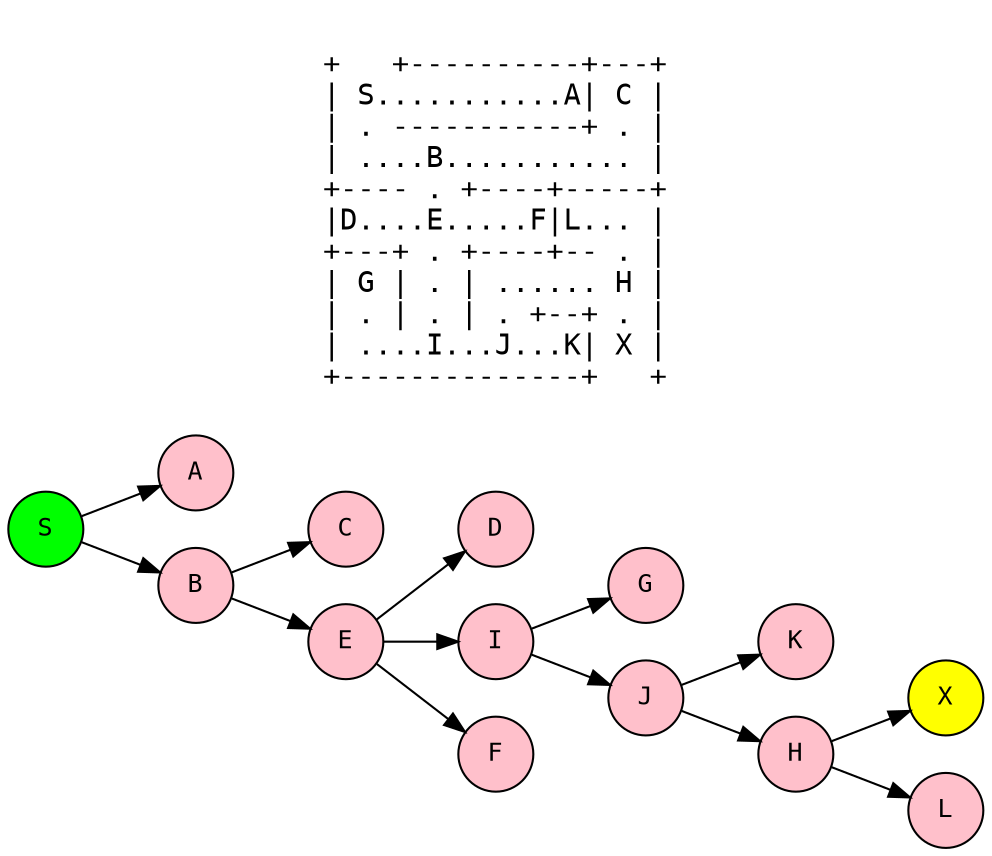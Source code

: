 digraph G {
  node [shape=circle, style=filled, fillcolor=pink, fontcolor=black, fontsize=12, width=0.5, height=0.5, fontname="Courier"];
  edge [len=2.0, minlen=1];

  fontname="Courier"
  labelloc=t

  label="
+   +----------+---+
| S...........A| C |
| . -----------+ . |
| ....B........... |
+---- . +----+-----+
|D....E.....F|L... |
+---+ . +----+-- . |
| G | . | ...... H |
| . | . | . +--+ . |
| ....I...J...K| X |
+--------------+   +

"

  rankdir=LR

  S [fillcolor=green]
  X [fillcolor=yellow]

  S -> {A,B}
  B -> {C,E}
  E -> {D,I,F}
  I -> {G,J}
  J -> {K,H}
  H -> {L,X}
}
